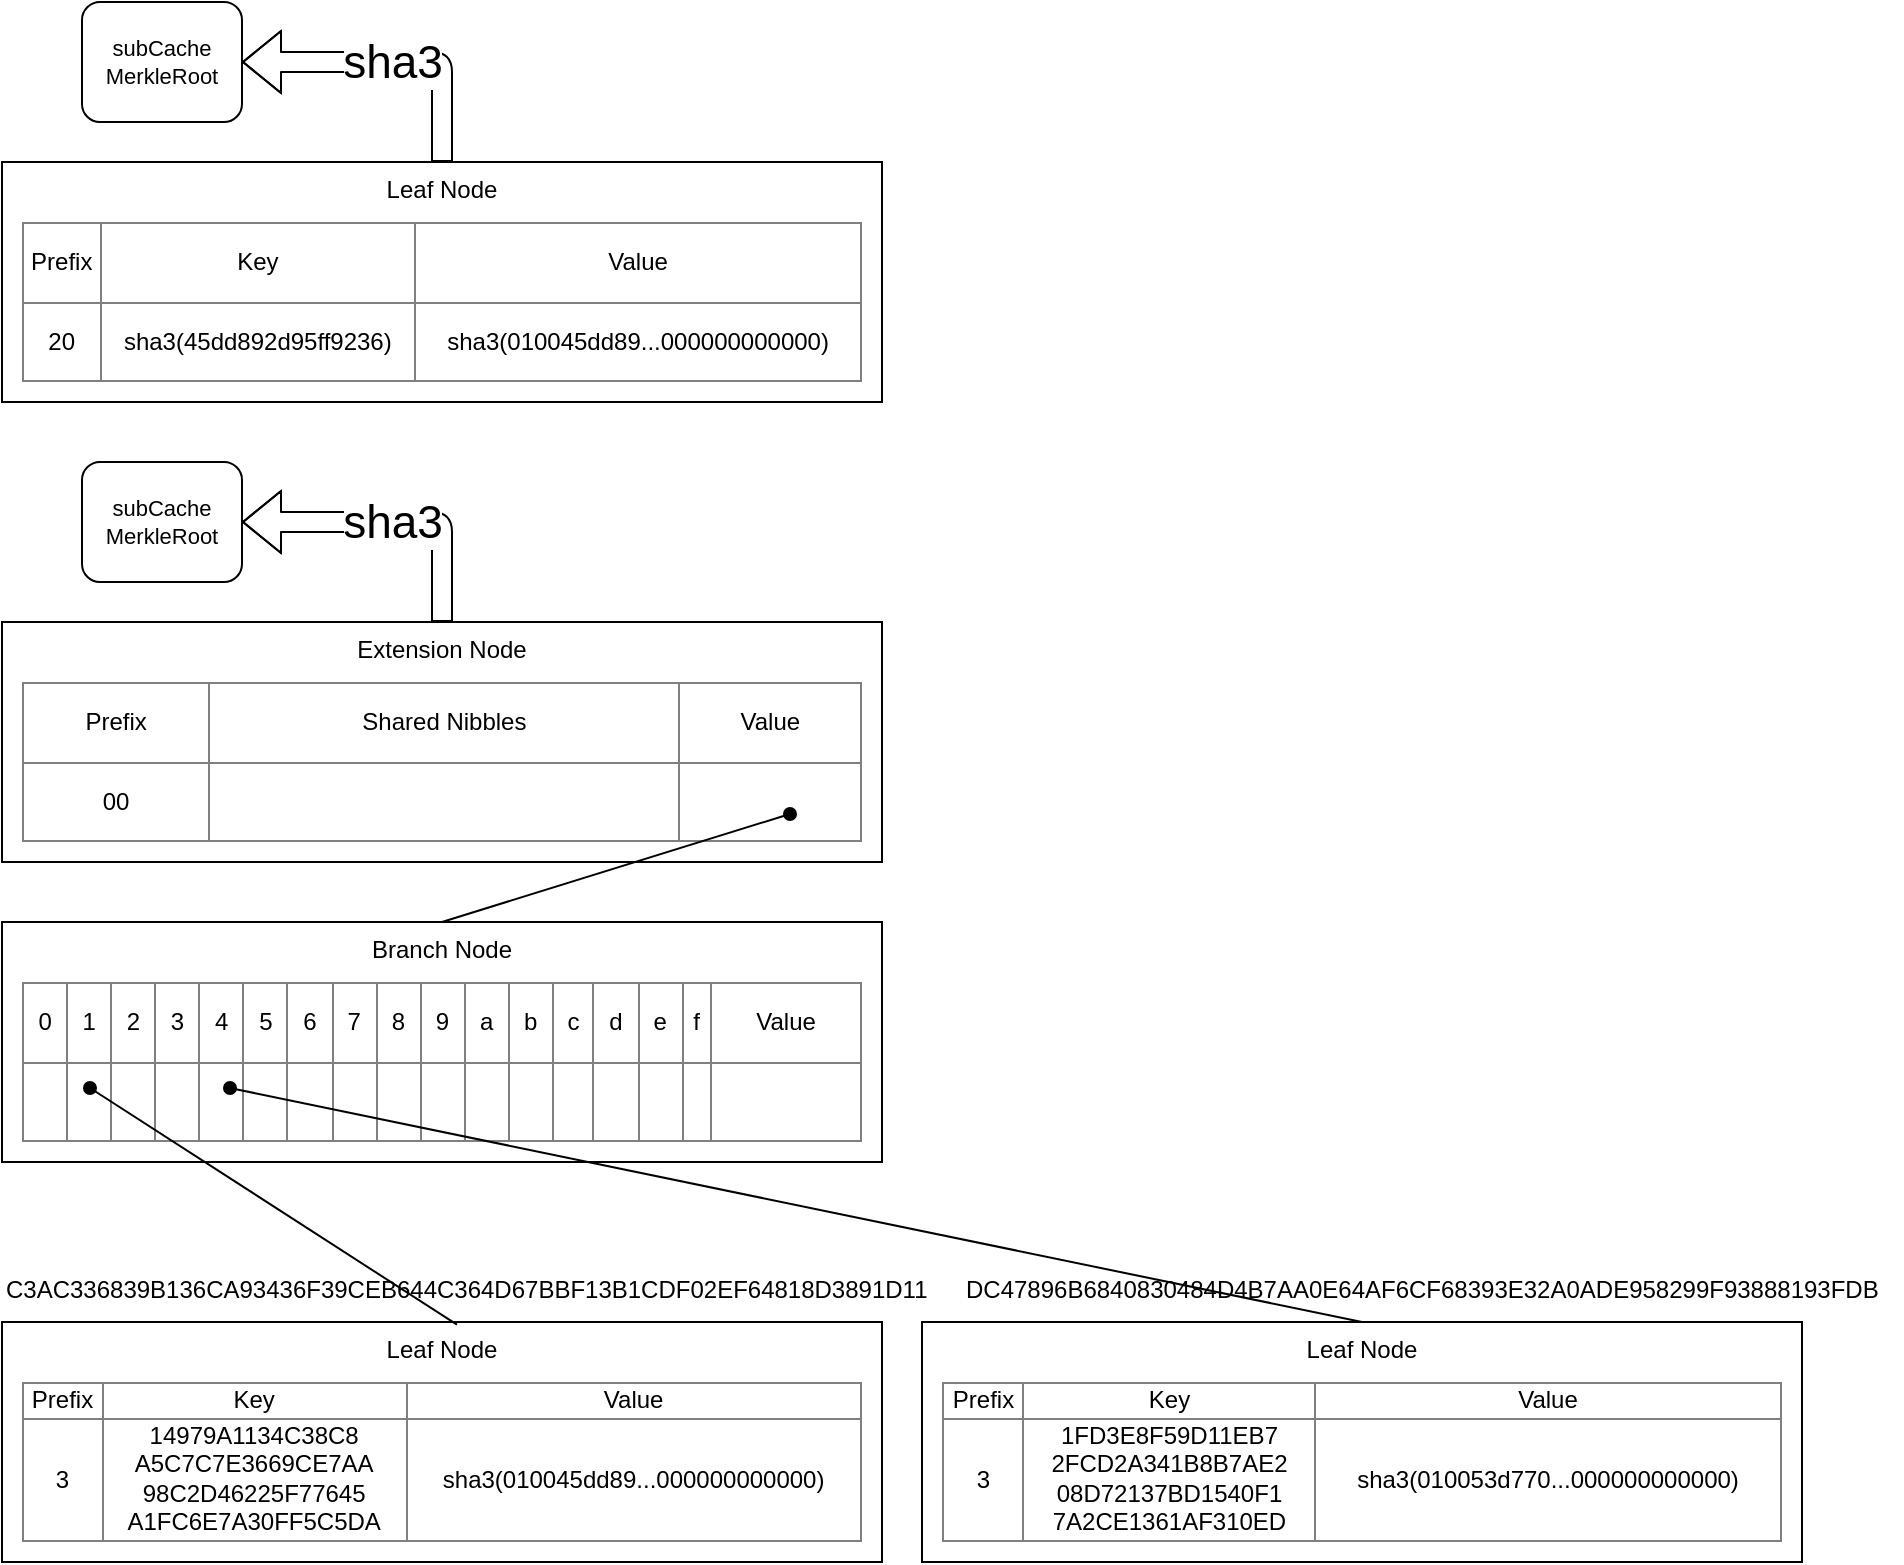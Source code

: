 <mxfile version="10.8.9" type="github"><diagram id="rnNaQI7Xt-1taKsno2ve" name="Page-1"><mxGraphModel dx="887" dy="549" grid="1" gridSize="10" guides="1" tooltips="1" connect="1" arrows="1" fold="1" page="1" pageScale="1" pageWidth="827" pageHeight="1169" math="0" shadow="0"><root><mxCell id="0"/><mxCell id="1" parent="0"/><mxCell id="IQ9de2SWrSn5mAoaJuu1-1" value="Leaf Node" style="rounded=0;whiteSpace=wrap;html=1;verticalAlign=top;" parent="1" vertex="1"><mxGeometry x="10" y="150" width="440" height="120" as="geometry"/></mxCell><mxCell id="IQ9de2SWrSn5mAoaJuu1-2" value="&lt;table border=&quot;1&quot; width=&quot;100%&quot; style=&quot;width: 100% ; height: 100% ; border-collapse: collapse&quot;&gt;&lt;tbody&gt;&lt;tr&gt;&lt;td align=&quot;center&quot;&gt;Prefix&lt;/td&gt;&lt;td align=&quot;center&quot;&gt;Key&lt;/td&gt;&lt;td align=&quot;center&quot;&gt;Value&lt;/td&gt;&lt;/tr&gt;&lt;tr&gt;&lt;td align=&quot;center&quot;&gt;20&lt;/td&gt;&lt;td align=&quot;center&quot;&gt;sha3(45dd892d95ff9236)&lt;/td&gt;&lt;td align=&quot;center&quot;&gt;sha3(010045dd89...000000000000)&lt;/td&gt;&lt;/tr&gt;&lt;/tbody&gt;&lt;/table&gt;" style="text;html=1;strokeColor=none;fillColor=none;overflow=fill;" parent="1" vertex="1"><mxGeometry x="20" y="180" width="420" height="80" as="geometry"/></mxCell><mxCell id="m5S-egg355Q-3_3z4QF8-1" value="sha3" style="shape=flexArrow;endArrow=classic;html=1;exitX=0.5;exitY=0;exitDx=0;exitDy=0;fontSize=23;entryX=1;entryY=0.5;entryDx=0;entryDy=0;" parent="1" source="IQ9de2SWrSn5mAoaJuu1-1" target="m5S-egg355Q-3_3z4QF8-2" edge="1"><mxGeometry width="50" height="50" relative="1" as="geometry"><mxPoint x="90" y="150" as="sourcePoint"/><mxPoint x="150" y="100" as="targetPoint"/><Array as="points"><mxPoint x="230" y="100"/></Array></mxGeometry></mxCell><mxCell id="m5S-egg355Q-3_3z4QF8-2" value="subCache&lt;br&gt;MerkleRoot&lt;br&gt;" style="rounded=1;whiteSpace=wrap;html=1;fontSize=11;" parent="1" vertex="1"><mxGeometry x="50" y="70" width="80" height="60" as="geometry"/></mxCell><mxCell id="sTEKLq_hamFtMrCxdHYF-1" value="Extension Node" style="rounded=0;whiteSpace=wrap;html=1;verticalAlign=top;" vertex="1" parent="1"><mxGeometry x="10" y="380" width="440" height="120" as="geometry"/></mxCell><mxCell id="sTEKLq_hamFtMrCxdHYF-2" value="&lt;table border=&quot;1&quot; width=&quot;100%&quot; style=&quot;width: 100% ; height: 100% ; border-collapse: collapse&quot;&gt;&lt;tbody&gt;&lt;tr&gt;&lt;td align=&quot;center&quot;&gt;Prefix&lt;/td&gt;&lt;td align=&quot;center&quot;&gt;Shared Nibbles&lt;/td&gt;&lt;td align=&quot;center&quot;&gt;Value&lt;/td&gt;&lt;/tr&gt;&lt;tr&gt;&lt;td align=&quot;center&quot;&gt;00&lt;/td&gt;&lt;td align=&quot;center&quot;&gt;&lt;br&gt;&lt;/td&gt;&lt;td align=&quot;center&quot;&gt;&lt;br&gt;&lt;/td&gt;&lt;/tr&gt;&lt;/tbody&gt;&lt;/table&gt;" style="text;html=1;strokeColor=none;fillColor=none;overflow=fill;" vertex="1" parent="1"><mxGeometry x="20" y="410" width="420" height="80" as="geometry"/></mxCell><mxCell id="sTEKLq_hamFtMrCxdHYF-3" value="sha3" style="shape=flexArrow;endArrow=classic;html=1;exitX=0.5;exitY=0;exitDx=0;exitDy=0;fontSize=23;entryX=1;entryY=0.5;entryDx=0;entryDy=0;" edge="1" source="sTEKLq_hamFtMrCxdHYF-1" target="sTEKLq_hamFtMrCxdHYF-4" parent="1"><mxGeometry width="50" height="50" relative="1" as="geometry"><mxPoint x="90" y="380" as="sourcePoint"/><mxPoint x="150" y="330" as="targetPoint"/><Array as="points"><mxPoint x="230" y="330"/></Array></mxGeometry></mxCell><mxCell id="sTEKLq_hamFtMrCxdHYF-4" value="subCache&lt;br&gt;MerkleRoot&lt;br&gt;" style="rounded=1;whiteSpace=wrap;html=1;fontSize=11;" vertex="1" parent="1"><mxGeometry x="50" y="300" width="80" height="60" as="geometry"/></mxCell><mxCell id="sTEKLq_hamFtMrCxdHYF-8" style="rounded=0;orthogonalLoop=1;jettySize=auto;html=1;exitX=0.5;exitY=0;exitDx=0;exitDy=0;endArrow=oval;endFill=1;" edge="1" parent="1" source="sTEKLq_hamFtMrCxdHYF-5"><mxGeometry relative="1" as="geometry"><mxPoint x="404" y="476" as="targetPoint"/><mxPoint x="144" y="496" as="sourcePoint"/></mxGeometry></mxCell><mxCell id="sTEKLq_hamFtMrCxdHYF-5" value="Branch Node" style="rounded=0;whiteSpace=wrap;html=1;verticalAlign=top;" vertex="1" parent="1"><mxGeometry x="10" y="530" width="440" height="120" as="geometry"/></mxCell><mxCell id="sTEKLq_hamFtMrCxdHYF-6" value="&lt;table border=&quot;1&quot; width=&quot;100%&quot; style=&quot;width: 100% ; height: 100% ; border-collapse: collapse&quot;&gt;&lt;tbody&gt;&lt;tr&gt;&lt;td align=&quot;center&quot;&gt;0&lt;/td&gt;&lt;td style=&quot;text-align: center&quot;&gt;1&lt;/td&gt;&lt;td style=&quot;text-align: center&quot;&gt;2&lt;/td&gt;&lt;td style=&quot;text-align: center&quot;&gt;3&lt;/td&gt;&lt;td style=&quot;text-align: center&quot;&gt;4&lt;/td&gt;&lt;td style=&quot;text-align: center&quot;&gt;5&lt;/td&gt;&lt;td style=&quot;text-align: center&quot;&gt;6&lt;/td&gt;&lt;td style=&quot;text-align: center&quot;&gt;7&lt;/td&gt;&lt;td style=&quot;text-align: center&quot;&gt;8&lt;/td&gt;&lt;td style=&quot;text-align: center&quot;&gt;9&lt;/td&gt;&lt;td style=&quot;text-align: center&quot;&gt;a&lt;/td&gt;&lt;td style=&quot;text-align: center&quot;&gt;b&lt;/td&gt;&lt;td style=&quot;text-align: center&quot;&gt;c&lt;/td&gt;&lt;td style=&quot;text-align: center&quot;&gt;d&lt;/td&gt;&lt;td style=&quot;text-align: center&quot;&gt;e&lt;/td&gt;&lt;td style=&quot;text-align: center&quot;&gt;f&lt;/td&gt;&lt;td align=&quot;center&quot;&gt;Value&lt;/td&gt;&lt;/tr&gt;&lt;tr&gt;&lt;td align=&quot;center&quot;&gt;&lt;br&gt;&lt;/td&gt;&lt;td&gt;&lt;br&gt;&lt;/td&gt;&lt;td&gt;&lt;br&gt;&lt;/td&gt;&lt;td&gt;&lt;br&gt;&lt;/td&gt;&lt;td&gt;&lt;br&gt;&lt;/td&gt;&lt;td&gt;&lt;br&gt;&lt;/td&gt;&lt;td&gt;&lt;br&gt;&lt;/td&gt;&lt;td&gt;&lt;br&gt;&lt;/td&gt;&lt;td&gt;&lt;br&gt;&lt;/td&gt;&lt;td&gt;&lt;br&gt;&lt;/td&gt;&lt;td&gt;&lt;br&gt;&lt;/td&gt;&lt;td&gt;&lt;br&gt;&lt;/td&gt;&lt;td&gt;&lt;br&gt;&lt;/td&gt;&lt;td&gt;&lt;br&gt;&lt;/td&gt;&lt;td&gt;&lt;br&gt;&lt;/td&gt;&lt;td&gt;&lt;br&gt;&lt;/td&gt;&lt;td align=&quot;center&quot;&gt;&lt;br&gt;&lt;/td&gt;&lt;/tr&gt;&lt;/tbody&gt;&lt;/table&gt;" style="text;html=1;strokeColor=none;fillColor=none;overflow=fill;" vertex="1" parent="1"><mxGeometry x="20" y="560" width="420" height="80" as="geometry"/></mxCell><mxCell id="sTEKLq_hamFtMrCxdHYF-9" value="Leaf Node" style="rounded=0;whiteSpace=wrap;html=1;verticalAlign=top;" vertex="1" parent="1"><mxGeometry x="10" y="730" width="440" height="120" as="geometry"/></mxCell><mxCell id="sTEKLq_hamFtMrCxdHYF-10" value="&lt;table border=&quot;1&quot; width=&quot;100%&quot; style=&quot;width: 100% ; height: 100% ; border-collapse: collapse&quot;&gt;&lt;tbody&gt;&lt;tr&gt;&lt;td align=&quot;center&quot;&gt;Prefix&lt;/td&gt;&lt;td align=&quot;center&quot;&gt;Key&lt;/td&gt;&lt;td align=&quot;center&quot;&gt;Value&lt;/td&gt;&lt;/tr&gt;&lt;tr&gt;&lt;td align=&quot;center&quot;&gt;3&lt;/td&gt;&lt;td align=&quot;center&quot;&gt;14979A1134C38C8&lt;br&gt;A5C7C7E3669CE7AA&lt;br&gt;98C2D46225F77645&lt;br&gt;A1FC6E7A30FF5C5DA&lt;br&gt;&lt;/td&gt;&lt;td align=&quot;center&quot;&gt;sha3(010045dd89...000000000000)&lt;/td&gt;&lt;/tr&gt;&lt;/tbody&gt;&lt;/table&gt;" style="text;html=1;strokeColor=none;fillColor=none;overflow=fill;" vertex="1" parent="1"><mxGeometry x="20" y="760" width="420" height="80" as="geometry"/></mxCell><mxCell id="sTEKLq_hamFtMrCxdHYF-11" style="rounded=0;orthogonalLoop=1;jettySize=auto;html=1;exitX=0.517;exitY=0.011;exitDx=0;exitDy=0;endArrow=oval;endFill=1;exitPerimeter=0;" edge="1" parent="1" source="sTEKLq_hamFtMrCxdHYF-9"><mxGeometry relative="1" as="geometry"><mxPoint x="54" y="613" as="targetPoint"/><mxPoint x="-120" y="667" as="sourcePoint"/></mxGeometry></mxCell><mxCell id="sTEKLq_hamFtMrCxdHYF-13" style="rounded=0;orthogonalLoop=1;jettySize=auto;html=1;endArrow=oval;endFill=1;exitX=0.5;exitY=0;exitDx=0;exitDy=0;" edge="1" parent="1" source="sTEKLq_hamFtMrCxdHYF-14"><mxGeometry relative="1" as="geometry"><mxPoint x="124" y="613" as="targetPoint"/><mxPoint x="570" y="710" as="sourcePoint"/></mxGeometry></mxCell><mxCell id="sTEKLq_hamFtMrCxdHYF-14" value="Leaf Node" style="rounded=0;whiteSpace=wrap;html=1;verticalAlign=top;" vertex="1" parent="1"><mxGeometry x="470" y="730" width="440" height="120" as="geometry"/></mxCell><mxCell id="sTEKLq_hamFtMrCxdHYF-15" value="&lt;table border=&quot;1&quot; width=&quot;100%&quot; style=&quot;width: 100% ; height: 100% ; border-collapse: collapse&quot;&gt;&lt;tbody&gt;&lt;tr&gt;&lt;td align=&quot;center&quot;&gt;Prefix&lt;/td&gt;&lt;td align=&quot;center&quot;&gt;Key&lt;/td&gt;&lt;td align=&quot;center&quot;&gt;Value&lt;/td&gt;&lt;/tr&gt;&lt;tr&gt;&lt;td align=&quot;center&quot;&gt;3&lt;/td&gt;&lt;td align=&quot;center&quot;&gt;1FD3E8F59D11EB7&lt;br&gt;2FCD2A341B8B7AE2&lt;br&gt;08D72137BD1540F1&lt;br&gt;7A2CE1361AF310ED&lt;/td&gt;&lt;td align=&quot;center&quot;&gt;sha3(010053d770...000000000000)&lt;/td&gt;&lt;/tr&gt;&lt;/tbody&gt;&lt;/table&gt;" style="text;html=1;strokeColor=none;fillColor=none;overflow=fill;" vertex="1" parent="1"><mxGeometry x="480" y="760" width="420" height="80" as="geometry"/></mxCell><mxCell id="sTEKLq_hamFtMrCxdHYF-17" value="C3AC336839B136CA93436F39CEB644C364D67BBF13B1CDF02EF64818D3891D11" style="text;html=1;resizable=0;points=[];autosize=1;align=left;verticalAlign=top;spacingTop=-4;" vertex="1" parent="1"><mxGeometry x="10" y="704" width="480" height="20" as="geometry"/></mxCell><mxCell id="sTEKLq_hamFtMrCxdHYF-18" value="DC47896B6840830484D4B7AA0E64AF6CF68393E32A0ADE958299F93888193FDB" style="text;html=1;resizable=0;points=[];autosize=1;align=left;verticalAlign=top;spacingTop=-4;" vertex="1" parent="1"><mxGeometry x="490" y="704" width="470" height="20" as="geometry"/></mxCell></root></mxGraphModel></diagram></mxfile>